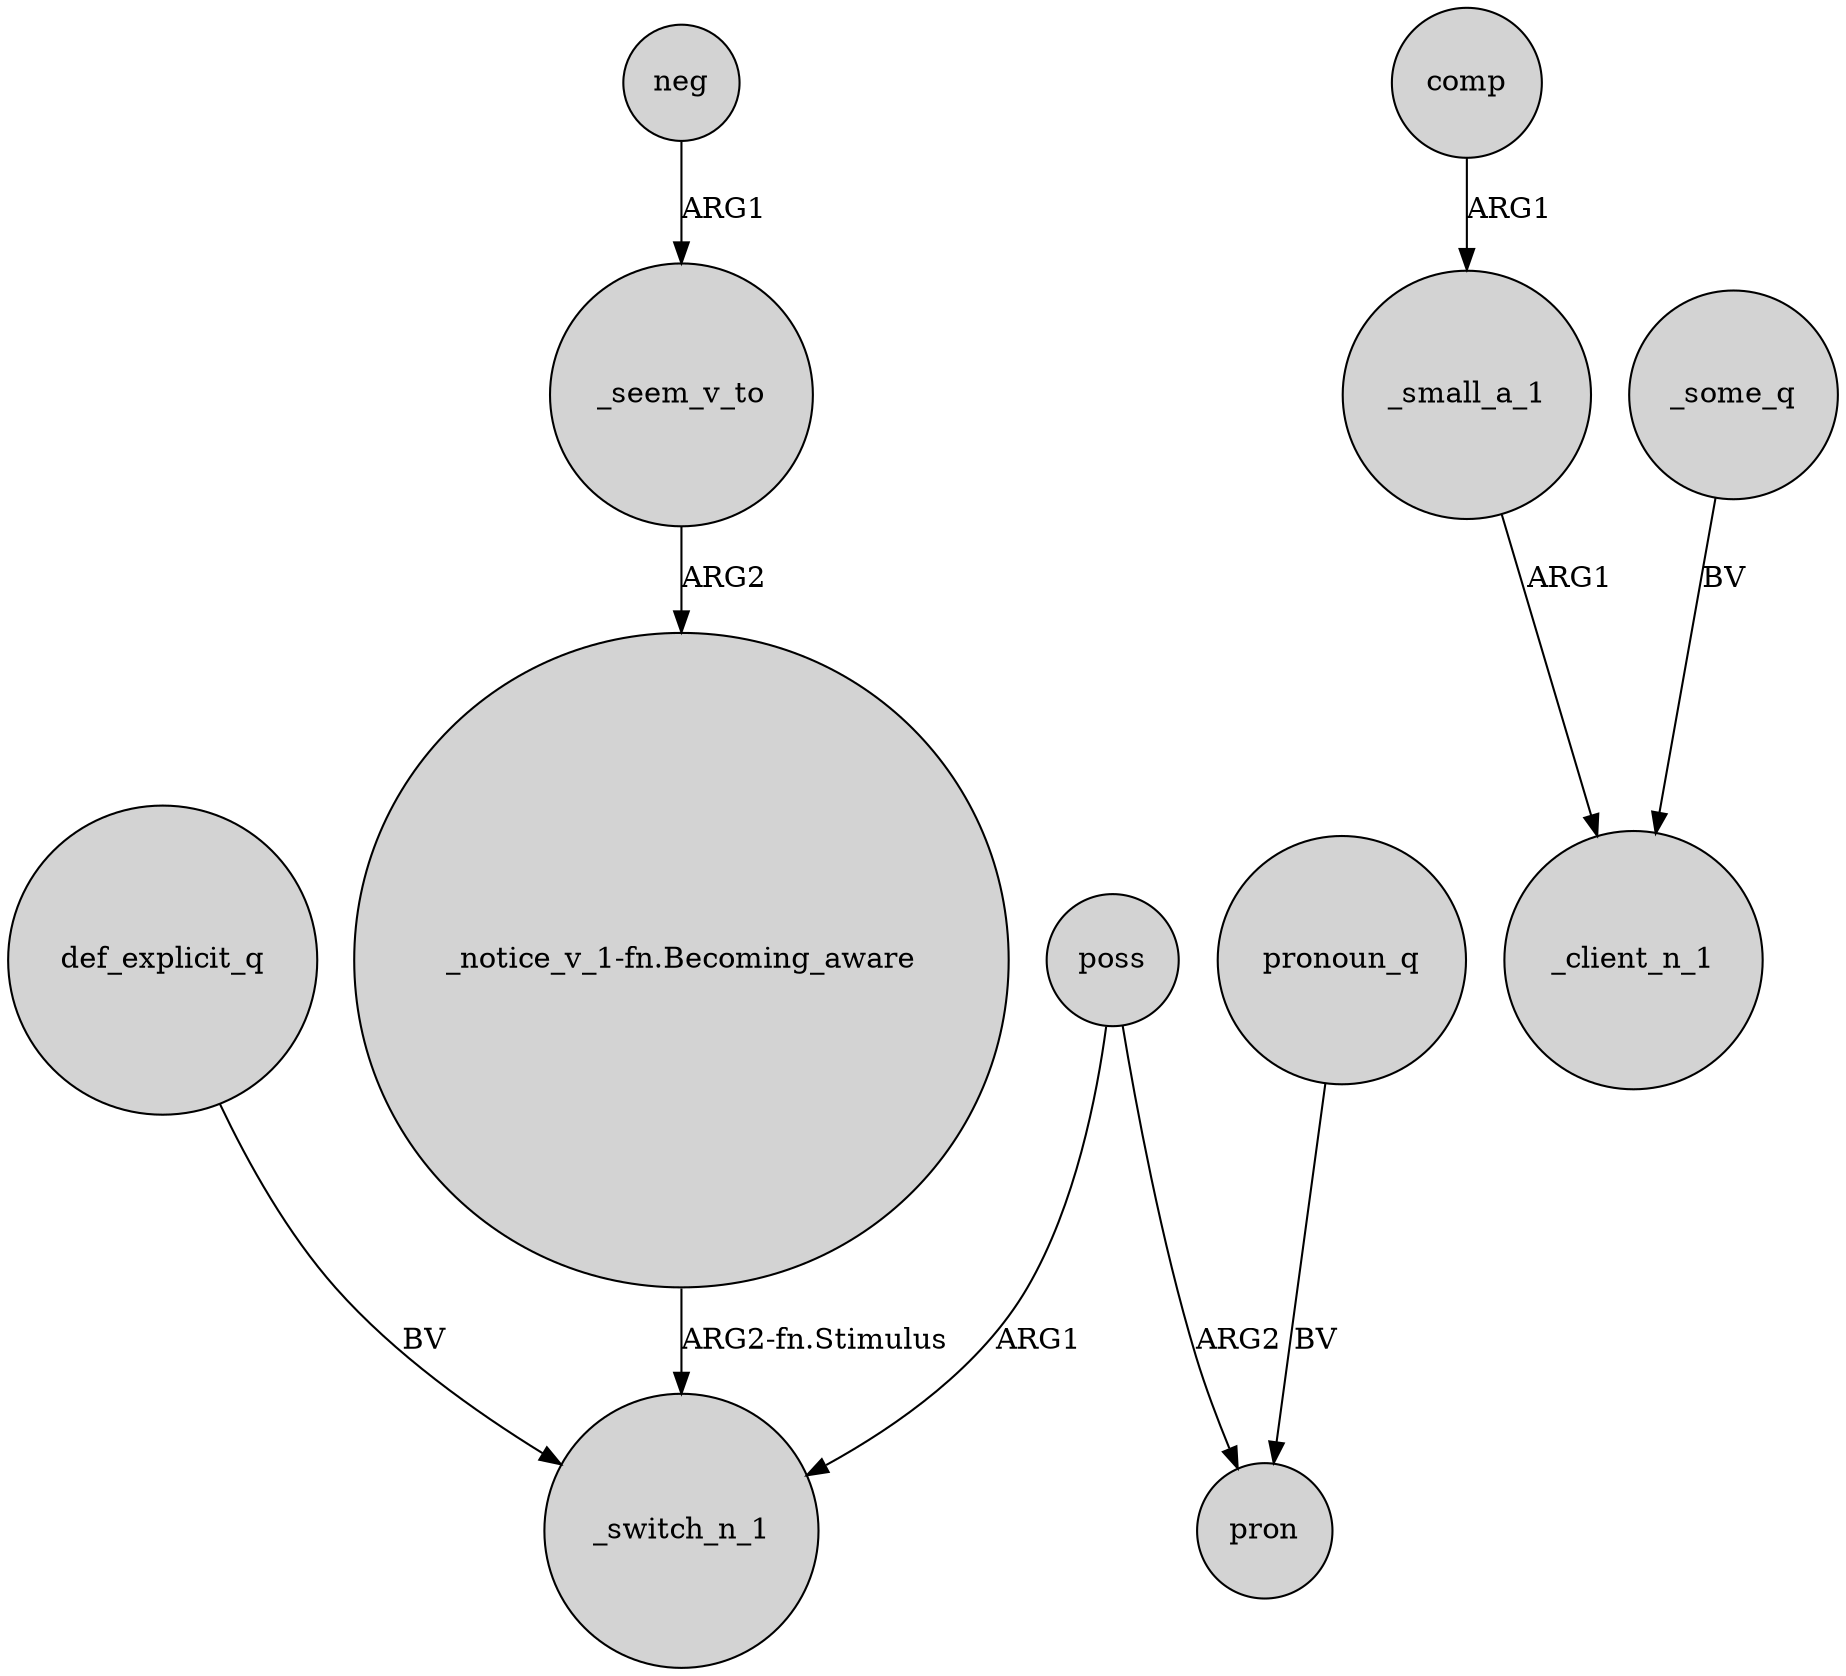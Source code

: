 digraph {
	node [shape=circle style=filled]
	poss -> _switch_n_1 [label=ARG1]
	def_explicit_q -> _switch_n_1 [label=BV]
	neg -> _seem_v_to [label=ARG1]
	comp -> _small_a_1 [label=ARG1]
	"_notice_v_1-fn.Becoming_aware" -> _switch_n_1 [label="ARG2-fn.Stimulus"]
	poss -> pron [label=ARG2]
	_small_a_1 -> _client_n_1 [label=ARG1]
	_some_q -> _client_n_1 [label=BV]
	_seem_v_to -> "_notice_v_1-fn.Becoming_aware" [label=ARG2]
	pronoun_q -> pron [label=BV]
}
